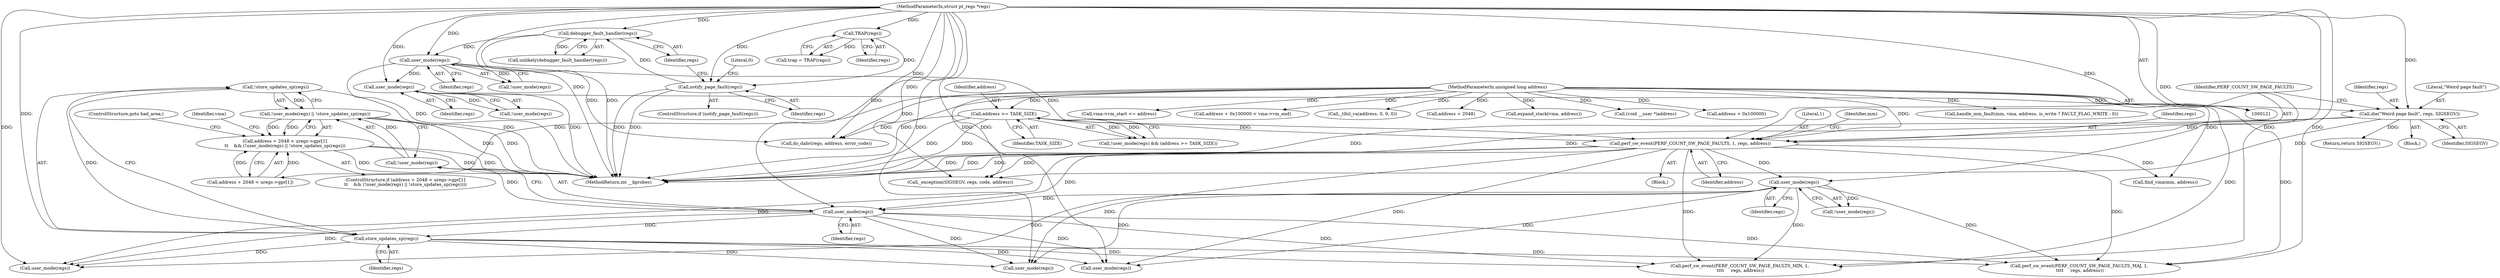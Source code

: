 digraph "0_linux_a8b0ca17b80e92faab46ee7179ba9e99ccb61233_20@API" {
"1000306" [label="(Call,!store_updates_sp(regs))"];
"1000307" [label="(Call,store_updates_sp(regs))"];
"1000304" [label="(Call,user_mode(regs))"];
"1000232" [label="(Call,user_mode(regs))"];
"1000216" [label="(Call,perf_sw_event(PERF_COUNT_SW_PAGE_FAULTS, 1, regs, address))"];
"1000181" [label="(Call,user_mode(regs))"];
"1000174" [label="(Call,debugger_fault_handler(regs))"];
"1000168" [label="(Call,notify_page_fault(regs))"];
"1000146" [label="(Call,TRAP(regs))"];
"1000122" [label="(MethodParameterIn,struct pt_regs *regs)"];
"1000212" [label="(Call,die(\"Weird page fault\", regs, SIGSEGV))"];
"1000208" [label="(Call,user_mode(regs))"];
"1000183" [label="(Call,address >= TASK_SIZE)"];
"1000123" [label="(MethodParameterIn,unsigned long address)"];
"1000302" [label="(Call,!user_mode(regs) || !store_updates_sp(regs))"];
"1000292" [label="(Call,address + 2048 < uregs->gpr[1]\n\t\t    && (!user_mode(regs) || !store_updates_sp(regs)))"];
"1000458" [label="(Call,perf_sw_event(PERF_COUNT_SW_PAGE_FAULTS_MIN, 1,\n \t\t\t\t     regs, address))"];
"1000218" [label="(Literal,1)"];
"1000146" [label="(Call,TRAP(regs))"];
"1000232" [label="(Call,user_mode(regs))"];
"1000175" [label="(Identifier,regs)"];
"1000309" [label="(ControlStructure,goto bad_area;)"];
"1000226" [label="(Identifier,mm)"];
"1000399" [label="(Call,handle_mm_fault(mm, vma, address, is_write ? FAULT_FLAG_WRITE : 0))"];
"1000217" [label="(Identifier,PERF_COUNT_SW_PAGE_FAULTS)"];
"1000181" [label="(Call,user_mode(regs))"];
"1000193" [label="(Call,do_dabr(regs, address, error_code))"];
"1000305" [label="(Identifier,regs)"];
"1000171" [label="(Literal,0)"];
"1000207" [label="(Call,!user_mode(regs))"];
"1000233" [label="(Identifier,regs)"];
"1000213" [label="(Literal,\"Weird page fault\")"];
"1000434" [label="(Call,perf_sw_event(PERF_COUNT_SW_PAGE_FAULTS_MAJ, 1,\n \t\t\t\t     regs, address))"];
"1000520" [label="(Call,user_mode(regs))"];
"1000255" [label="(Call,vma->vm_start <= address)"];
"1000173" [label="(Call,unlikely(debugger_fault_handler(regs)))"];
"1000270" [label="(Call,address + 0x100000 < vma->vm_end)"];
"1000328" [label="(Call,_tlbil_va(address, 0, 0, 0))"];
"1000292" [label="(Call,address + 2048 < uregs->gpr[1]\n\t\t    && (!user_mode(regs) || !store_updates_sp(regs)))"];
"1000123" [label="(MethodParameterIn,unsigned long address)"];
"1000122" [label="(MethodParameterIn,struct pt_regs *regs)"];
"1000294" [label="(Call,address + 2048)"];
"1000209" [label="(Identifier,regs)"];
"1000481" [label="(Call,_exception(SIGSEGV, regs, code, address))"];
"1000182" [label="(Identifier,regs)"];
"1000312" [label="(Identifier,vma)"];
"1000554" [label="(MethodReturn,int __kprobes)"];
"1000496" [label="(Return,return SIGSEGV;)"];
"1000302" [label="(Call,!user_mode(regs) || !store_updates_sp(regs))"];
"1000311" [label="(Call,expand_stack(vma, address))"];
"1000542" [label="(Call,(void __user *)address)"];
"1000506" [label="(Call,user_mode(regs))"];
"1000212" [label="(Call,die(\"Weird page fault\", regs, SIGSEGV))"];
"1000144" [label="(Call,trap = TRAP(regs))"];
"1000174" [label="(Call,debugger_fault_handler(regs))"];
"1000167" [label="(ControlStructure,if (notify_page_fault(regs)))"];
"1000303" [label="(Call,!user_mode(regs))"];
"1000307" [label="(Call,store_updates_sp(regs))"];
"1000306" [label="(Call,!store_updates_sp(regs))"];
"1000293" [label="(Call,address + 2048 < uregs->gpr[1])"];
"1000220" [label="(Identifier,address)"];
"1000304" [label="(Call,user_mode(regs))"];
"1000231" [label="(Call,!user_mode(regs))"];
"1000147" [label="(Identifier,regs)"];
"1000478" [label="(Call,user_mode(regs))"];
"1000214" [label="(Identifier,regs)"];
"1000219" [label="(Identifier,regs)"];
"1000168" [label="(Call,notify_page_fault(regs))"];
"1000205" [label="(Block,)"];
"1000215" [label="(Identifier,SIGSEGV)"];
"1000247" [label="(Call,find_vma(mm, address))"];
"1000291" [label="(ControlStructure,if (address + 2048 < uregs->gpr[1]\n\t\t    && (!user_mode(regs) || !store_updates_sp(regs))))"];
"1000180" [label="(Call,!user_mode(regs))"];
"1000308" [label="(Identifier,regs)"];
"1000125" [label="(Block,)"];
"1000208" [label="(Call,user_mode(regs))"];
"1000179" [label="(Call,!user_mode(regs) && (address >= TASK_SIZE))"];
"1000185" [label="(Identifier,TASK_SIZE)"];
"1000183" [label="(Call,address >= TASK_SIZE)"];
"1000169" [label="(Identifier,regs)"];
"1000271" [label="(Call,address + 0x100000)"];
"1000184" [label="(Identifier,address)"];
"1000216" [label="(Call,perf_sw_event(PERF_COUNT_SW_PAGE_FAULTS, 1, regs, address))"];
"1000306" -> "1000302"  [label="AST: "];
"1000306" -> "1000307"  [label="CFG: "];
"1000307" -> "1000306"  [label="AST: "];
"1000302" -> "1000306"  [label="CFG: "];
"1000306" -> "1000554"  [label="DDG: "];
"1000306" -> "1000302"  [label="DDG: "];
"1000307" -> "1000306"  [label="DDG: "];
"1000307" -> "1000308"  [label="CFG: "];
"1000308" -> "1000307"  [label="AST: "];
"1000304" -> "1000307"  [label="DDG: "];
"1000122" -> "1000307"  [label="DDG: "];
"1000307" -> "1000434"  [label="DDG: "];
"1000307" -> "1000458"  [label="DDG: "];
"1000307" -> "1000478"  [label="DDG: "];
"1000307" -> "1000506"  [label="DDG: "];
"1000307" -> "1000520"  [label="DDG: "];
"1000304" -> "1000303"  [label="AST: "];
"1000304" -> "1000305"  [label="CFG: "];
"1000305" -> "1000304"  [label="AST: "];
"1000303" -> "1000304"  [label="CFG: "];
"1000304" -> "1000303"  [label="DDG: "];
"1000232" -> "1000304"  [label="DDG: "];
"1000216" -> "1000304"  [label="DDG: "];
"1000122" -> "1000304"  [label="DDG: "];
"1000304" -> "1000434"  [label="DDG: "];
"1000304" -> "1000458"  [label="DDG: "];
"1000304" -> "1000478"  [label="DDG: "];
"1000304" -> "1000506"  [label="DDG: "];
"1000304" -> "1000520"  [label="DDG: "];
"1000232" -> "1000231"  [label="AST: "];
"1000232" -> "1000233"  [label="CFG: "];
"1000233" -> "1000232"  [label="AST: "];
"1000231" -> "1000232"  [label="CFG: "];
"1000232" -> "1000231"  [label="DDG: "];
"1000216" -> "1000232"  [label="DDG: "];
"1000122" -> "1000232"  [label="DDG: "];
"1000232" -> "1000434"  [label="DDG: "];
"1000232" -> "1000458"  [label="DDG: "];
"1000232" -> "1000478"  [label="DDG: "];
"1000232" -> "1000506"  [label="DDG: "];
"1000232" -> "1000520"  [label="DDG: "];
"1000216" -> "1000125"  [label="AST: "];
"1000216" -> "1000220"  [label="CFG: "];
"1000217" -> "1000216"  [label="AST: "];
"1000218" -> "1000216"  [label="AST: "];
"1000219" -> "1000216"  [label="AST: "];
"1000220" -> "1000216"  [label="AST: "];
"1000226" -> "1000216"  [label="CFG: "];
"1000216" -> "1000554"  [label="DDG: "];
"1000216" -> "1000554"  [label="DDG: "];
"1000216" -> "1000554"  [label="DDG: "];
"1000181" -> "1000216"  [label="DDG: "];
"1000212" -> "1000216"  [label="DDG: "];
"1000122" -> "1000216"  [label="DDG: "];
"1000183" -> "1000216"  [label="DDG: "];
"1000123" -> "1000216"  [label="DDG: "];
"1000216" -> "1000247"  [label="DDG: "];
"1000216" -> "1000434"  [label="DDG: "];
"1000216" -> "1000458"  [label="DDG: "];
"1000216" -> "1000478"  [label="DDG: "];
"1000216" -> "1000481"  [label="DDG: "];
"1000216" -> "1000506"  [label="DDG: "];
"1000216" -> "1000520"  [label="DDG: "];
"1000181" -> "1000180"  [label="AST: "];
"1000181" -> "1000182"  [label="CFG: "];
"1000182" -> "1000181"  [label="AST: "];
"1000180" -> "1000181"  [label="CFG: "];
"1000181" -> "1000554"  [label="DDG: "];
"1000181" -> "1000180"  [label="DDG: "];
"1000174" -> "1000181"  [label="DDG: "];
"1000122" -> "1000181"  [label="DDG: "];
"1000181" -> "1000193"  [label="DDG: "];
"1000181" -> "1000208"  [label="DDG: "];
"1000174" -> "1000173"  [label="AST: "];
"1000174" -> "1000175"  [label="CFG: "];
"1000175" -> "1000174"  [label="AST: "];
"1000173" -> "1000174"  [label="CFG: "];
"1000174" -> "1000554"  [label="DDG: "];
"1000174" -> "1000173"  [label="DDG: "];
"1000168" -> "1000174"  [label="DDG: "];
"1000122" -> "1000174"  [label="DDG: "];
"1000168" -> "1000167"  [label="AST: "];
"1000168" -> "1000169"  [label="CFG: "];
"1000169" -> "1000168"  [label="AST: "];
"1000171" -> "1000168"  [label="CFG: "];
"1000175" -> "1000168"  [label="CFG: "];
"1000168" -> "1000554"  [label="DDG: "];
"1000168" -> "1000554"  [label="DDG: "];
"1000146" -> "1000168"  [label="DDG: "];
"1000122" -> "1000168"  [label="DDG: "];
"1000146" -> "1000144"  [label="AST: "];
"1000146" -> "1000147"  [label="CFG: "];
"1000147" -> "1000146"  [label="AST: "];
"1000144" -> "1000146"  [label="CFG: "];
"1000146" -> "1000144"  [label="DDG: "];
"1000122" -> "1000146"  [label="DDG: "];
"1000122" -> "1000121"  [label="AST: "];
"1000122" -> "1000554"  [label="DDG: "];
"1000122" -> "1000193"  [label="DDG: "];
"1000122" -> "1000208"  [label="DDG: "];
"1000122" -> "1000212"  [label="DDG: "];
"1000122" -> "1000434"  [label="DDG: "];
"1000122" -> "1000458"  [label="DDG: "];
"1000122" -> "1000478"  [label="DDG: "];
"1000122" -> "1000481"  [label="DDG: "];
"1000122" -> "1000506"  [label="DDG: "];
"1000122" -> "1000520"  [label="DDG: "];
"1000212" -> "1000205"  [label="AST: "];
"1000212" -> "1000215"  [label="CFG: "];
"1000213" -> "1000212"  [label="AST: "];
"1000214" -> "1000212"  [label="AST: "];
"1000215" -> "1000212"  [label="AST: "];
"1000217" -> "1000212"  [label="CFG: "];
"1000212" -> "1000554"  [label="DDG: "];
"1000212" -> "1000554"  [label="DDG: "];
"1000208" -> "1000212"  [label="DDG: "];
"1000212" -> "1000481"  [label="DDG: "];
"1000212" -> "1000496"  [label="DDG: "];
"1000208" -> "1000207"  [label="AST: "];
"1000208" -> "1000209"  [label="CFG: "];
"1000209" -> "1000208"  [label="AST: "];
"1000207" -> "1000208"  [label="CFG: "];
"1000208" -> "1000554"  [label="DDG: "];
"1000208" -> "1000207"  [label="DDG: "];
"1000183" -> "1000179"  [label="AST: "];
"1000183" -> "1000185"  [label="CFG: "];
"1000184" -> "1000183"  [label="AST: "];
"1000185" -> "1000183"  [label="AST: "];
"1000179" -> "1000183"  [label="CFG: "];
"1000183" -> "1000554"  [label="DDG: "];
"1000183" -> "1000554"  [label="DDG: "];
"1000183" -> "1000179"  [label="DDG: "];
"1000183" -> "1000179"  [label="DDG: "];
"1000123" -> "1000183"  [label="DDG: "];
"1000183" -> "1000193"  [label="DDG: "];
"1000123" -> "1000121"  [label="AST: "];
"1000123" -> "1000554"  [label="DDG: "];
"1000123" -> "1000193"  [label="DDG: "];
"1000123" -> "1000247"  [label="DDG: "];
"1000123" -> "1000255"  [label="DDG: "];
"1000123" -> "1000270"  [label="DDG: "];
"1000123" -> "1000271"  [label="DDG: "];
"1000123" -> "1000293"  [label="DDG: "];
"1000123" -> "1000294"  [label="DDG: "];
"1000123" -> "1000311"  [label="DDG: "];
"1000123" -> "1000328"  [label="DDG: "];
"1000123" -> "1000399"  [label="DDG: "];
"1000123" -> "1000434"  [label="DDG: "];
"1000123" -> "1000458"  [label="DDG: "];
"1000123" -> "1000481"  [label="DDG: "];
"1000123" -> "1000542"  [label="DDG: "];
"1000302" -> "1000292"  [label="AST: "];
"1000302" -> "1000303"  [label="CFG: "];
"1000303" -> "1000302"  [label="AST: "];
"1000292" -> "1000302"  [label="CFG: "];
"1000302" -> "1000554"  [label="DDG: "];
"1000302" -> "1000554"  [label="DDG: "];
"1000302" -> "1000292"  [label="DDG: "];
"1000302" -> "1000292"  [label="DDG: "];
"1000303" -> "1000302"  [label="DDG: "];
"1000292" -> "1000291"  [label="AST: "];
"1000292" -> "1000293"  [label="CFG: "];
"1000293" -> "1000292"  [label="AST: "];
"1000309" -> "1000292"  [label="CFG: "];
"1000312" -> "1000292"  [label="CFG: "];
"1000292" -> "1000554"  [label="DDG: "];
"1000292" -> "1000554"  [label="DDG: "];
"1000292" -> "1000554"  [label="DDG: "];
"1000293" -> "1000292"  [label="DDG: "];
"1000293" -> "1000292"  [label="DDG: "];
}
